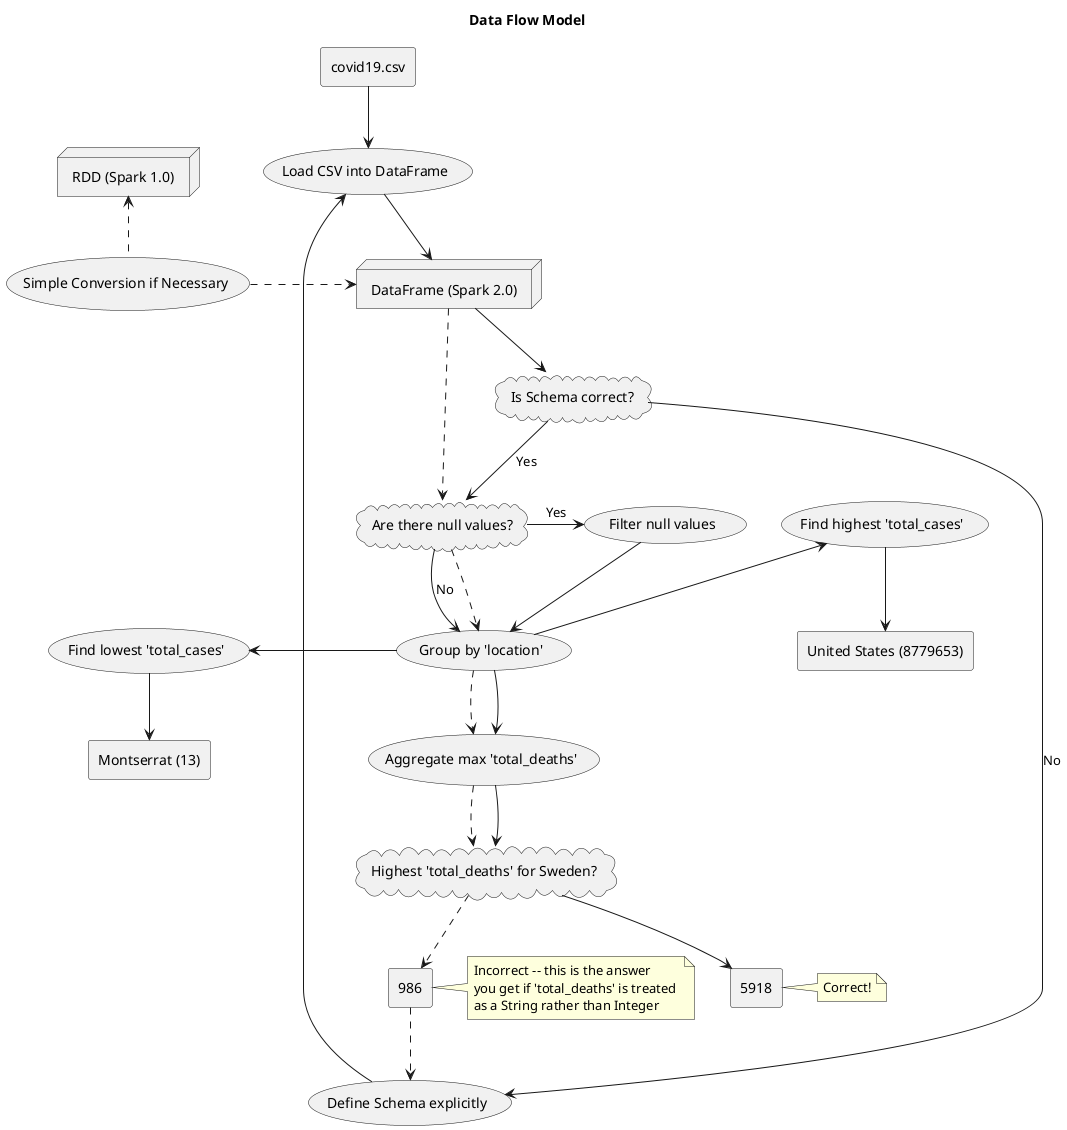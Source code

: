 @startuml

title: Data Flow Model

rectangle "covid19.csv" as csv
(Load CSV into DataFrame)  as load
node "DataFrame (Spark 2.0)" as df
node "RDD (Spark 1.0)" as rdd
(Simple Conversion if Necessary) as convert

csv --> load
load --> df
convert .up.> rdd
convert .right.> df

cloud "Is Schema correct?" as check
(Define Schema explicitly) as schema
cloud "Are there null values?" as null
(Filter null values) as filter

df --> check

check -right-> schema : "No"
schema -left-> load
check -down->null : "Yes"
null -right-> filter : "Yes"

(Group by 'location') as group
(Aggregate max 'total_deaths') as agg
(Find highest 'total_cases') as max
(Find lowest 'total_cases') as min

df ..> null
null ..> group
group ..> agg

null --> group : "No"
filter --> group
group --> agg
group -up-> max
group -left-> min


cloud "Highest 'total_deaths' for Sweden?" as sweden

agg ..> sweden
agg --> sweden

rectangle "986" as wrong
note right
Incorrect -- this is the answer
you get if 'total_deaths' is treated 
as a String rather than Integer
end note

sweden ..> wrong
wrong ..> schema 

rectangle "5918" as correct
note right
Correct!
end note

sweden --> correct

rectangle "United States (8779653)" as usa
rectangle "Montserrat (13)" as montserrat

max --> usa
min --> montserrat


@enduml
